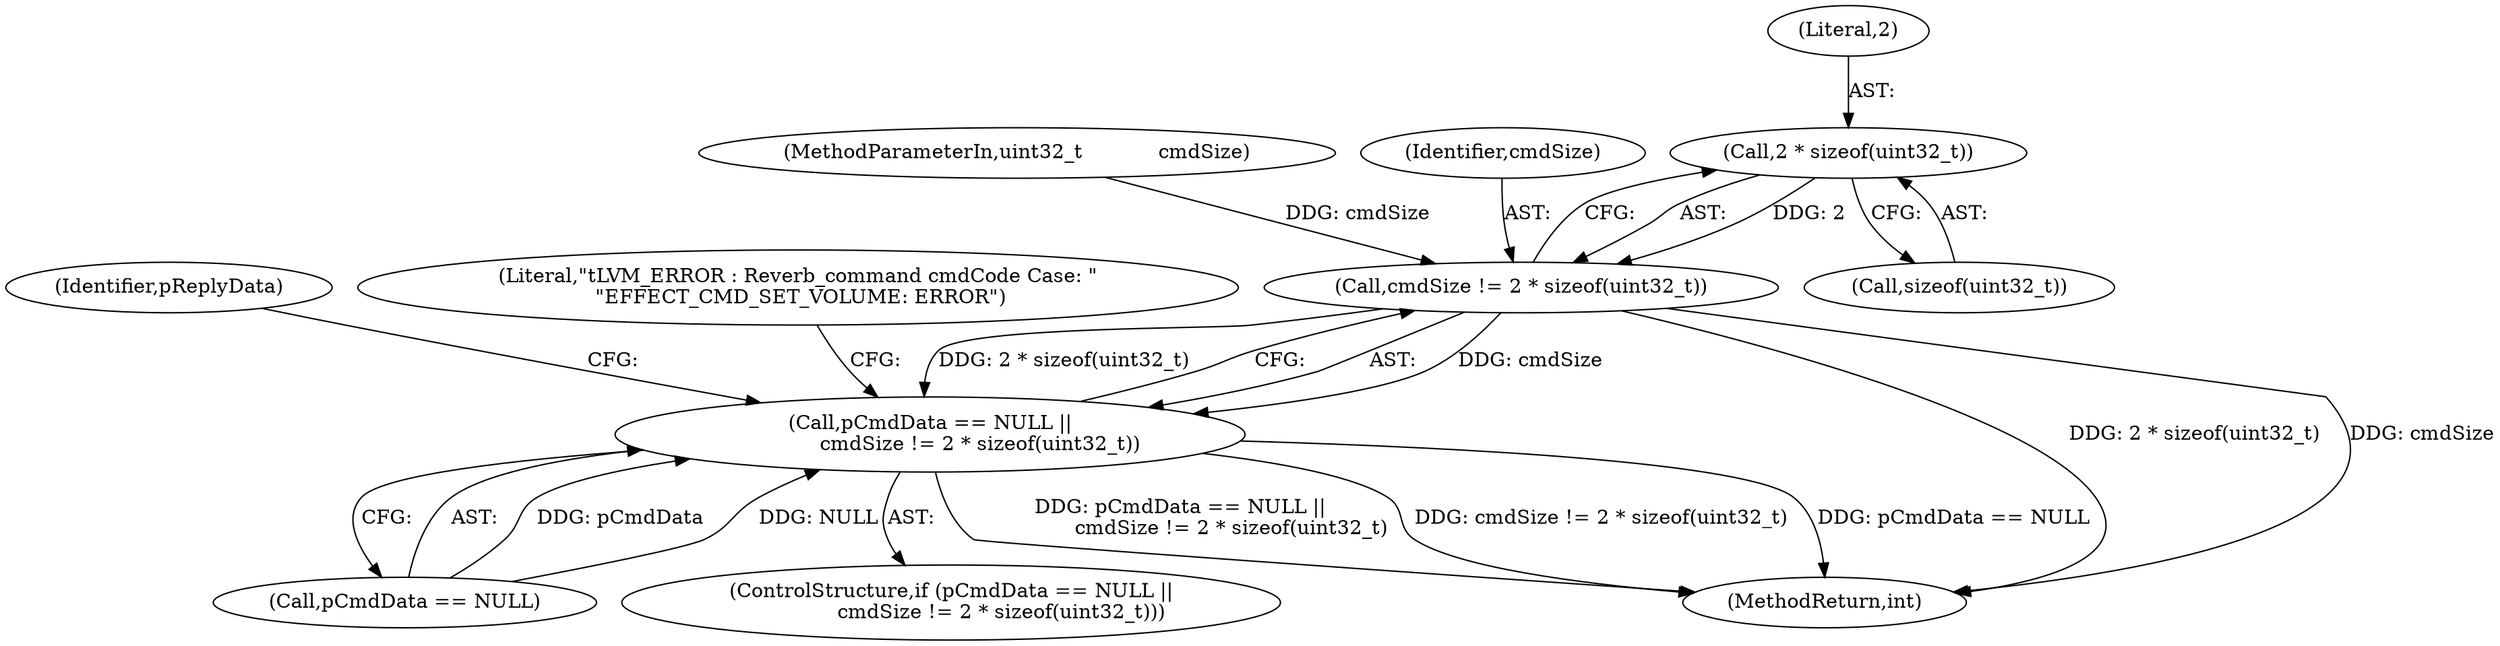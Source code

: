 digraph "0_Android_f490fc335772a9b14e78997486f4a572b0594c04_0@API" {
"1000568" [label="(Call,2 * sizeof(uint32_t))"];
"1000566" [label="(Call,cmdSize != 2 * sizeof(uint32_t))"];
"1000562" [label="(Call,pCmdData == NULL ||\n                cmdSize != 2 * sizeof(uint32_t))"];
"1000570" [label="(Call,sizeof(uint32_t))"];
"1000109" [label="(MethodParameterIn,uint32_t            cmdSize)"];
"1000566" [label="(Call,cmdSize != 2 * sizeof(uint32_t))"];
"1000580" [label="(Identifier,pReplyData)"];
"1000569" [label="(Literal,2)"];
"1000561" [label="(ControlStructure,if (pCmdData == NULL ||\n                cmdSize != 2 * sizeof(uint32_t)))"];
"1000574" [label="(Literal,\"\tLVM_ERROR : Reverb_command cmdCode Case: \"\n \"EFFECT_CMD_SET_VOLUME: ERROR\")"];
"1000562" [label="(Call,pCmdData == NULL ||\n                cmdSize != 2 * sizeof(uint32_t))"];
"1000567" [label="(Identifier,cmdSize)"];
"1000688" [label="(MethodReturn,int)"];
"1000563" [label="(Call,pCmdData == NULL)"];
"1000568" [label="(Call,2 * sizeof(uint32_t))"];
"1000568" -> "1000566"  [label="AST: "];
"1000568" -> "1000570"  [label="CFG: "];
"1000569" -> "1000568"  [label="AST: "];
"1000570" -> "1000568"  [label="AST: "];
"1000566" -> "1000568"  [label="CFG: "];
"1000568" -> "1000566"  [label="DDG: 2"];
"1000566" -> "1000562"  [label="AST: "];
"1000567" -> "1000566"  [label="AST: "];
"1000562" -> "1000566"  [label="CFG: "];
"1000566" -> "1000688"  [label="DDG: 2 * sizeof(uint32_t)"];
"1000566" -> "1000688"  [label="DDG: cmdSize"];
"1000566" -> "1000562"  [label="DDG: cmdSize"];
"1000566" -> "1000562"  [label="DDG: 2 * sizeof(uint32_t)"];
"1000109" -> "1000566"  [label="DDG: cmdSize"];
"1000562" -> "1000561"  [label="AST: "];
"1000562" -> "1000563"  [label="CFG: "];
"1000563" -> "1000562"  [label="AST: "];
"1000574" -> "1000562"  [label="CFG: "];
"1000580" -> "1000562"  [label="CFG: "];
"1000562" -> "1000688"  [label="DDG: pCmdData == NULL"];
"1000562" -> "1000688"  [label="DDG: pCmdData == NULL ||\n                cmdSize != 2 * sizeof(uint32_t)"];
"1000562" -> "1000688"  [label="DDG: cmdSize != 2 * sizeof(uint32_t)"];
"1000563" -> "1000562"  [label="DDG: pCmdData"];
"1000563" -> "1000562"  [label="DDG: NULL"];
}
